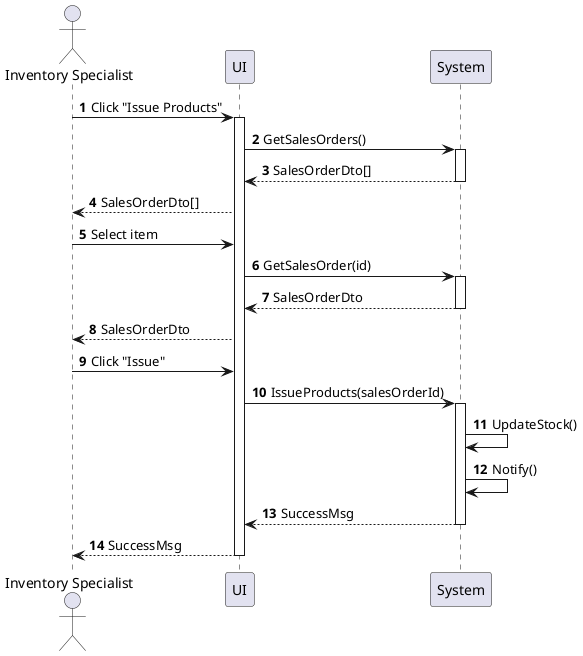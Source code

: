 @startuml inventory-product-issue
autonumber

actor "Inventory Specialist" as a
participant UI as f
participant System as b

a -> f : Click "Issue Products"
activate f
f -> b : GetSalesOrders()
activate b
return SalesOrderDto[]
f --> a : SalesOrderDto[]
a -> f : Select item
f -> b : GetSalesOrder(id)
activate b
return SalesOrderDto
f --> a : SalesOrderDto
a -> f : Click "Issue"
f -> b : IssueProducts(salesOrderId)
activate b
b -> b : UpdateStock()
b -> b : Notify()
return SuccessMsg
return SuccessMsg
@enduml